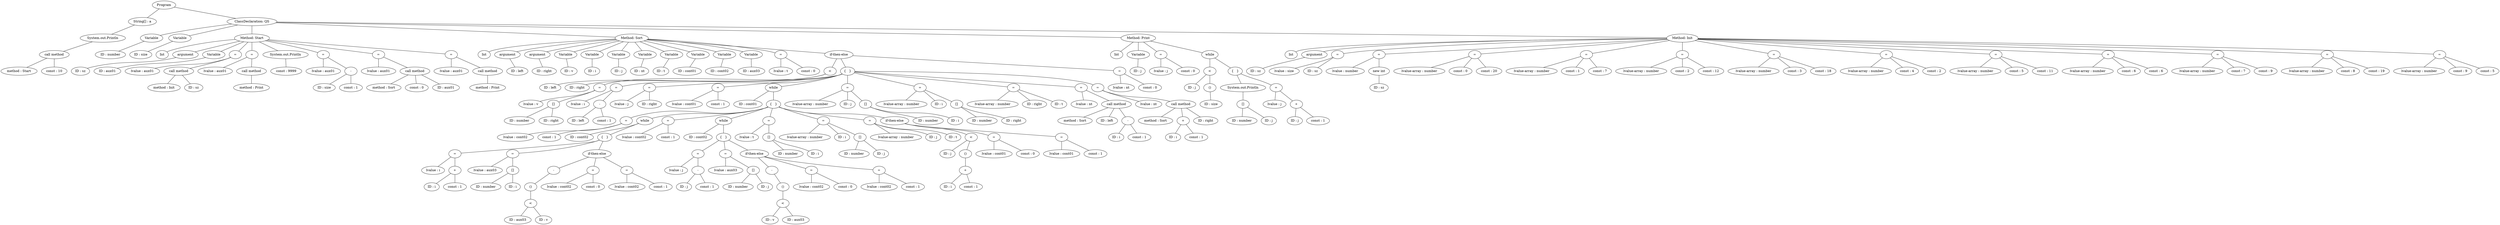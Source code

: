 strict graph {
0 [label="Program"];
0 -- 2
2 [label="MainClass:QuickSort"];
2 [label="String[] : a"];
2 -- 3
3 [label="System.out.Println"];
3 -- 4
4 [label="call method"];
4 -- 5
5 [label="new"];
5 [label="class : QS"];
5 [label="method : Start"];
4 -- 6
6 [label="const : 10"];
0 -- 7
7 [label="ClassDeclaration: QS"];
7 -- 8
8 [label="Variable"];
8 -- 9
9 [label="Int[]"];
9 [label="ID : number"];
7 -- 10
10 [label="Variable"];
10 -- 11
11 [label="Int"];
11 [label="ID : size"];
7 -- 12
12 [label="Method: Start"];
12 -- 13
13 [label="Int"];
12 -- 14
14 [label="argument"];
14 -- 15
15 [label="Int"];
15 [label="ID : sz"];
12 -- 16
16 [label="Variable"];
16 -- 17
17 [label="Int"];
17 [label="ID : aux01"];
12 -- 18
18 [label="="];
18 -- 19
19 [label="lvalue : aux01"];
18 -- 20
20 [label="call method"];
20 -- 21
21 [label="ID : this"];
21 [label="method : Init"];
20 -- 22
22 [label="ID : sz"];
12 -- 23
23 [label="="];
23 -- 24
24 [label="lvalue : aux01"];
23 -- 25
25 [label="call method"];
25 -- 26
26 [label="ID : this"];
26 [label="method : Print"];
12 -- 27
27 [label="System.out.Println"];
27 -- 28
28 [label="const : 9999"];
12 -- 29
29 [label="="];
29 -- 30
30 [label="lvalue : aux01"];
29 -- 31
31 [label="-"];
31 -- 32
32 [label="ID : size"];
31 -- 33
33 [label="const : 1"];
12 -- 34
34 [label="="];
34 -- 35
35 [label="lvalue : aux01"];
34 -- 36
36 [label="call method"];
36 -- 37
37 [label="ID : this"];
37 [label="method : Sort"];
36 -- 38
38 [label="const : 0"];
36 -- 39
39 [label="ID : aux01"];
12 -- 40
40 [label="="];
40 -- 41
41 [label="lvalue : aux01"];
40 -- 42
42 [label="call method"];
42 -- 43
43 [label="ID : this"];
43 [label="method : Print"];
7 -- 44
44 [label="Method: Sort"];
44 -- 45
45 [label="Int"];
44 -- 46
46 [label="argument"];
46 -- 47
47 [label="Int"];
47 [label="ID : left"];
44 -- 48
48 [label="argument"];
48 -- 49
49 [label="Int"];
49 [label="ID : right"];
44 -- 50
50 [label="Variable"];
50 -- 51
51 [label="Int"];
51 [label="ID : v"];
44 -- 52
52 [label="Variable"];
52 -- 53
53 [label="Int"];
53 [label="ID : i"];
44 -- 54
54 [label="Variable"];
54 -- 55
55 [label="Int"];
55 [label="ID : j"];
44 -- 56
56 [label="Variable"];
56 -- 57
57 [label="Int"];
57 [label="ID : nt"];
44 -- 58
58 [label="Variable"];
58 -- 59
59 [label="Int"];
59 [label="ID : t"];
44 -- 60
60 [label="Variable"];
60 -- 61
61 [label="Bool"];
61 [label="ID : cont01"];
44 -- 62
62 [label="Variable"];
62 -- 63
63 [label="Bool"];
63 [label="ID : cont02"];
44 -- 64
64 [label="Variable"];
64 -- 65
65 [label="Int"];
65 [label="ID : aux03"];
44 -- 66
66 [label="="];
66 -- 67
67 [label="lvalue : t"];
66 -- 68
68 [label="const : 0"];
44 -- 69
69 [label="if-then-else"];
69 -- 70
70 [label="<"];
70 -- 71
71 [label="ID : left"];
70 -- 72
72 [label="ID : right"];
69 -- 73
73 [label="{   }"];
73 -- 74
74 [label="="];
74 -- 75
75 [label="lvalue : v"];
74 -- 76
76 [label="[]"];
76 -- 77
77 [label="ID : number"];
76 -- 78
78 [label="ID : right"];
73 -- 79
79 [label="="];
79 -- 80
80 [label="lvalue : i"];
79 -- 81
81 [label="-"];
81 -- 82
82 [label="ID : left"];
81 -- 83
83 [label="const : 1"];
73 -- 84
84 [label="="];
84 -- 85
85 [label="lvalue : j"];
84 -- 86
86 [label="ID : right"];
73 -- 87
87 [label="="];
87 -- 88
88 [label="lvalue : cont01"];
87 -- 89
89 [label="const : 1"];
73 -- 90
90 [label="while"];
90 -- 91
91 [label="ID : cont01"];
90 -- 92
92 [label="{   }"];
92 -- 93
93 [label="="];
93 -- 94
94 [label="lvalue : cont02"];
93 -- 95
95 [label="const : 1"];
92 -- 96
96 [label="while"];
96 -- 97
97 [label="ID : cont02"];
96 -- 98
98 [label="{   }"];
98 -- 99
99 [label="="];
99 -- 100
100 [label="lvalue : i"];
99 -- 101
101 [label="+"];
101 -- 102
102 [label="ID : i"];
101 -- 103
103 [label="const : 1"];
98 -- 104
104 [label="="];
104 -- 105
105 [label="lvalue : aux03"];
104 -- 106
106 [label="[]"];
106 -- 107
107 [label="ID : number"];
106 -- 108
108 [label="ID : i"];
98 -- 109
109 [label="if-then-else"];
109 -- 110
110 [label="not"];
110 [label="-"];
110 -- 111
111 [label="()"];
111 -- 112
112 [label="<"];
112 -- 113
113 [label="ID : aux03"];
112 -- 114
114 [label="ID : v"];
109 -- 115
115 [label="="];
115 -- 116
116 [label="lvalue : cont02"];
115 -- 117
117 [label="const : 0"];
109 -- 118
118 [label="="];
118 -- 119
119 [label="lvalue : cont02"];
118 -- 120
120 [label="const : 1"];
92 -- 121
121 [label="="];
121 -- 122
122 [label="lvalue : cont02"];
121 -- 123
123 [label="const : 1"];
92 -- 124
124 [label="while"];
124 -- 125
125 [label="ID : cont02"];
124 -- 126
126 [label="{   }"];
126 -- 127
127 [label="="];
127 -- 128
128 [label="lvalue : j"];
127 -- 129
129 [label="-"];
129 -- 130
130 [label="ID : j"];
129 -- 131
131 [label="const : 1"];
126 -- 132
132 [label="="];
132 -- 133
133 [label="lvalue : aux03"];
132 -- 134
134 [label="[]"];
134 -- 135
135 [label="ID : number"];
134 -- 136
136 [label="ID : j"];
126 -- 137
137 [label="if-then-else"];
137 -- 138
138 [label="not"];
138 [label="-"];
138 -- 139
139 [label="()"];
139 -- 140
140 [label="<"];
140 -- 141
141 [label="ID : v"];
140 -- 142
142 [label="ID : aux03"];
137 -- 143
143 [label="="];
143 -- 144
144 [label="lvalue : cont02"];
143 -- 145
145 [label="const : 0"];
137 -- 146
146 [label="="];
146 -- 147
147 [label="lvalue : cont02"];
146 -- 148
148 [label="const : 1"];
92 -- 149
149 [label="="];
149 -- 150
150 [label="lvalue : t"];
149 -- 151
151 [label="[]"];
151 -- 152
152 [label="ID : number"];
151 -- 153
153 [label="ID : i"];
92 -- 154
154 [label="="];
154 -- 155
155 [label="lvalue-array : number"];
154 -- 156
156 [label="ID : i"];
154 -- 157
157 [label="[]"];
157 -- 158
158 [label="ID : number"];
157 -- 159
159 [label="ID : j"];
92 -- 160
160 [label="="];
160 -- 161
161 [label="lvalue-array : number"];
160 -- 162
162 [label="ID : j"];
160 -- 163
163 [label="ID : t"];
92 -- 164
164 [label="if-then-else"];
164 -- 165
165 [label="<"];
165 -- 166
166 [label="ID : j"];
165 -- 167
167 [label="()"];
167 -- 168
168 [label="+"];
168 -- 169
169 [label="ID : i"];
168 -- 170
170 [label="const : 1"];
164 -- 171
171 [label="="];
171 -- 172
172 [label="lvalue : cont01"];
171 -- 173
173 [label="const : 0"];
164 -- 174
174 [label="="];
174 -- 175
175 [label="lvalue : cont01"];
174 -- 176
176 [label="const : 1"];
73 -- 177
177 [label="="];
177 -- 178
178 [label="lvalue-array : number"];
177 -- 179
179 [label="ID : j"];
177 -- 180
180 [label="[]"];
180 -- 181
181 [label="ID : number"];
180 -- 182
182 [label="ID : i"];
73 -- 183
183 [label="="];
183 -- 184
184 [label="lvalue-array : number"];
183 -- 185
185 [label="ID : i"];
183 -- 186
186 [label="[]"];
186 -- 187
187 [label="ID : number"];
186 -- 188
188 [label="ID : right"];
73 -- 189
189 [label="="];
189 -- 190
190 [label="lvalue-array : number"];
189 -- 191
191 [label="ID : right"];
189 -- 192
192 [label="ID : t"];
73 -- 193
193 [label="="];
193 -- 194
194 [label="lvalue : nt"];
193 -- 195
195 [label="call method"];
195 -- 196
196 [label="ID : this"];
196 [label="method : Sort"];
195 -- 197
197 [label="ID : left"];
195 -- 198
198 [label="-"];
198 -- 199
199 [label="ID : i"];
198 -- 200
200 [label="const : 1"];
73 -- 201
201 [label="="];
201 -- 202
202 [label="lvalue : nt"];
201 -- 203
203 [label="call method"];
203 -- 204
204 [label="ID : this"];
204 [label="method : Sort"];
203 -- 205
205 [label="+"];
205 -- 206
206 [label="ID : i"];
205 -- 207
207 [label="const : 1"];
203 -- 208
208 [label="ID : right"];
69 -- 209
209 [label="="];
209 -- 210
210 [label="lvalue : nt"];
209 -- 211
211 [label="const : 0"];
7 -- 212
212 [label="Method: Print"];
212 -- 213
213 [label="Int"];
212 -- 214
214 [label="Variable"];
214 -- 215
215 [label="Int"];
215 [label="ID : j"];
212 -- 216
216 [label="="];
216 -- 217
217 [label="lvalue : j"];
216 -- 218
218 [label="const : 0"];
212 -- 219
219 [label="while"];
219 -- 220
220 [label="<"];
220 -- 221
221 [label="ID : j"];
220 -- 222
222 [label="()"];
222 -- 223
223 [label="ID : size"];
219 -- 224
224 [label="{   }"];
224 -- 225
225 [label="System.out.Println"];
225 -- 226
226 [label="[]"];
226 -- 227
227 [label="ID : number"];
226 -- 228
228 [label="ID : j"];
224 -- 229
229 [label="="];
229 -- 230
230 [label="lvalue : j"];
229 -- 231
231 [label="+"];
231 -- 232
232 [label="ID : j"];
231 -- 233
233 [label="const : 1"];
7 -- 234
234 [label="Method: Init"];
234 -- 235
235 [label="Int"];
234 -- 236
236 [label="argument"];
236 -- 237
237 [label="Int"];
237 [label="ID : sz"];
234 -- 238
238 [label="="];
238 -- 239
239 [label="lvalue : size"];
238 -- 240
240 [label="ID : sz"];
234 -- 241
241 [label="="];
241 -- 242
242 [label="lvalue : number"];
241 -- 243
243 [label="new int"];
243 -- 244
244 [label="ID : sz"];
234 -- 245
245 [label="="];
245 -- 246
246 [label="lvalue-array : number"];
245 -- 247
247 [label="const : 0"];
245 -- 248
248 [label="const : 20"];
234 -- 249
249 [label="="];
249 -- 250
250 [label="lvalue-array : number"];
249 -- 251
251 [label="const : 1"];
249 -- 252
252 [label="const : 7"];
234 -- 253
253 [label="="];
253 -- 254
254 [label="lvalue-array : number"];
253 -- 255
255 [label="const : 2"];
253 -- 256
256 [label="const : 12"];
234 -- 257
257 [label="="];
257 -- 258
258 [label="lvalue-array : number"];
257 -- 259
259 [label="const : 3"];
257 -- 260
260 [label="const : 18"];
234 -- 261
261 [label="="];
261 -- 262
262 [label="lvalue-array : number"];
261 -- 263
263 [label="const : 4"];
261 -- 264
264 [label="const : 2"];
234 -- 265
265 [label="="];
265 -- 266
266 [label="lvalue-array : number"];
265 -- 267
267 [label="const : 5"];
265 -- 268
268 [label="const : 11"];
234 -- 269
269 [label="="];
269 -- 270
270 [label="lvalue-array : number"];
269 -- 271
271 [label="const : 6"];
269 -- 272
272 [label="const : 6"];
234 -- 273
273 [label="="];
273 -- 274
274 [label="lvalue-array : number"];
273 -- 275
275 [label="const : 7"];
273 -- 276
276 [label="const : 9"];
234 -- 277
277 [label="="];
277 -- 278
278 [label="lvalue-array : number"];
277 -- 279
279 [label="const : 8"];
277 -- 280
280 [label="const : 19"];
234 -- 281
281 [label="="];
281 -- 282
282 [label="lvalue-array : number"];
281 -- 283
283 [label="const : 9"];
281 -- 284
284 [label="const : 5"];
}
